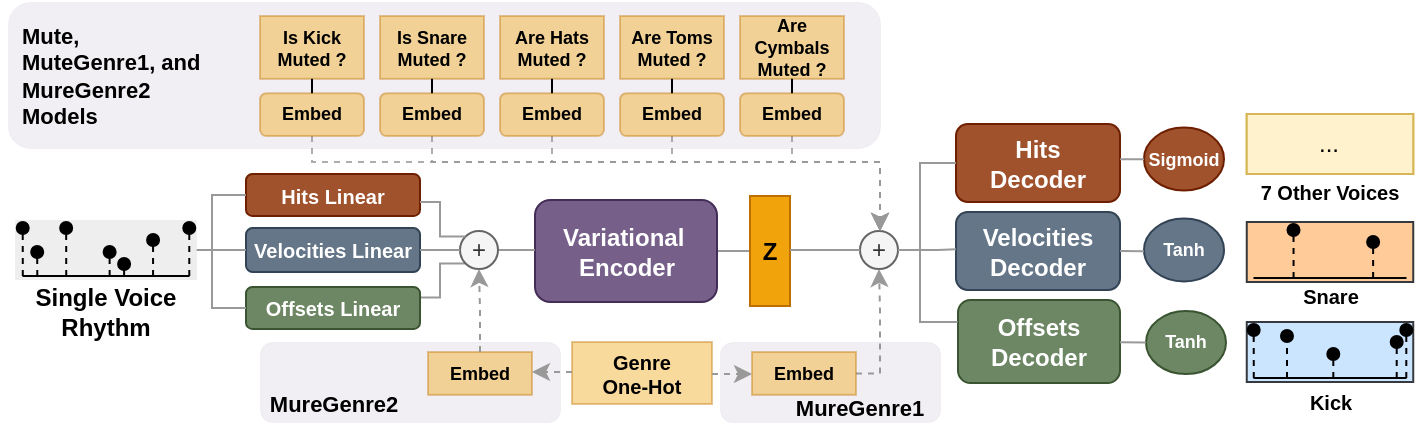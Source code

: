 <mxfile version="21.6.1" type="device">
  <diagram name="Page-1" id="zB9UREpVWNrtzUzA8oSV">
    <mxGraphModel dx="1669" dy="475" grid="1" gridSize="10" guides="1" tooltips="1" connect="1" arrows="1" fold="1" page="1" pageScale="1" pageWidth="850" pageHeight="1100" math="0" shadow="0">
      <root>
        <mxCell id="0" />
        <mxCell id="1" parent="0" />
        <mxCell id="1mAbDg6GUyUuiM4qipqp-305" value="" style="rounded=1;whiteSpace=wrap;html=1;fillColor=#76608a;strokeWidth=0.2;strokeColor=#432D57;fontColor=#ffffff;opacity=10;" parent="1" vertex="1">
          <mxGeometry x="340" y="450" width="110" height="40" as="geometry" />
        </mxCell>
        <mxCell id="-NK8212SFT77abo9Widv-19" value="" style="rounded=1;whiteSpace=wrap;html=1;fillColor=#76608a;strokeWidth=0.2;strokeColor=#432D57;fontColor=#ffffff;opacity=10;" parent="1" vertex="1">
          <mxGeometry x="110" y="450" width="150" height="40" as="geometry" />
        </mxCell>
        <mxCell id="1mAbDg6GUyUuiM4qipqp-304" value="" style="rounded=1;whiteSpace=wrap;html=1;fillColor=#76608a;strokeWidth=0.2;strokeColor=#432D57;fontColor=#ffffff;opacity=10;" parent="1" vertex="1">
          <mxGeometry x="-16" y="280" width="436" height="73" as="geometry" />
        </mxCell>
        <mxCell id="1mAbDg6GUyUuiM4qipqp-316" value="&lt;b style=&quot;border-color: var(--border-color); font-size: 12px;&quot;&gt;&lt;b style=&quot;border-color: var(--border-color); font-size: 12px;&quot;&gt;Hits&lt;br style=&quot;border-color: var(--border-color); font-size: 12px;&quot;&gt;&lt;/b&gt;Decoder&lt;br style=&quot;font-size: 12px;&quot;&gt;&lt;/b&gt;" style="rounded=1;whiteSpace=wrap;html=1;fillColor=#a0522d;strokeColor=#6D1F00;fontColor=#ffffff;fontSize=12;" parent="1" vertex="1">
          <mxGeometry x="458" y="341" width="82" height="39" as="geometry" />
        </mxCell>
        <mxCell id="-NK8212SFT77abo9Widv-47" style="edgeStyle=orthogonalEdgeStyle;rounded=0;orthogonalLoop=1;jettySize=auto;html=1;exitX=1;exitY=0.5;exitDx=0;exitDy=0;entryX=0;entryY=0.5;entryDx=0;entryDy=0;endArrow=none;strokeColor=#999999;endFill=0;" parent="1" source="1mAbDg6GUyUuiM4qipqp-179" target="1mAbDg6GUyUuiM4qipqp-196" edge="1">
          <mxGeometry relative="1" as="geometry" />
        </mxCell>
        <mxCell id="1mAbDg6GUyUuiM4qipqp-179" value="&lt;b style=&quot;font-size: 12px;&quot;&gt;Variational&amp;nbsp;&lt;br style=&quot;font-size: 12px;&quot;&gt;Encoder&lt;/b&gt;" style="rounded=1;whiteSpace=wrap;html=1;fillColor=#76608a;fontColor=#ffffff;strokeColor=#432D57;fontSize=12;" parent="1" vertex="1">
          <mxGeometry x="247.5" y="379" width="91" height="51" as="geometry" />
        </mxCell>
        <mxCell id="1mAbDg6GUyUuiM4qipqp-180" value="" style="group" parent="1" vertex="1" connectable="0">
          <mxGeometry x="-20" y="389" width="106" height="53" as="geometry" />
        </mxCell>
        <mxCell id="1mAbDg6GUyUuiM4qipqp-181" value="" style="group" parent="1mAbDg6GUyUuiM4qipqp-180" vertex="1" connectable="0">
          <mxGeometry x="7.571" width="90.857" height="30" as="geometry" />
        </mxCell>
        <mxCell id="1mAbDg6GUyUuiM4qipqp-182" value="" style="rounded=0;whiteSpace=wrap;html=1;fillColor=#eeeeee;strokeColor=none;" parent="1mAbDg6GUyUuiM4qipqp-181" vertex="1">
          <mxGeometry width="90.857" height="30" as="geometry" />
        </mxCell>
        <mxCell id="1mAbDg6GUyUuiM4qipqp-183" value="" style="group" parent="1mAbDg6GUyUuiM4qipqp-181" vertex="1" connectable="0">
          <mxGeometry x="3.786" y="4" width="83.286" height="24" as="geometry" />
        </mxCell>
        <mxCell id="1mAbDg6GUyUuiM4qipqp-184" value="" style="endArrow=oval;html=1;rounded=0;endFill=1;strokeWidth=1;dashed=1;" parent="1mAbDg6GUyUuiM4qipqp-183" edge="1">
          <mxGeometry width="50" height="50" relative="1" as="geometry">
            <mxPoint x="0.043" y="24" as="sourcePoint" />
            <mxPoint as="targetPoint" />
          </mxGeometry>
        </mxCell>
        <mxCell id="1mAbDg6GUyUuiM4qipqp-185" value="" style="endArrow=oval;html=1;rounded=0;endFill=1;strokeWidth=1;dashed=1;" parent="1mAbDg6GUyUuiM4qipqp-183" edge="1">
          <mxGeometry width="50" height="50" relative="1" as="geometry">
            <mxPoint x="7.286" y="24" as="sourcePoint" />
            <mxPoint x="7.242" y="12" as="targetPoint" />
          </mxGeometry>
        </mxCell>
        <mxCell id="1mAbDg6GUyUuiM4qipqp-186" value="" style="endArrow=oval;html=1;rounded=0;endFill=1;startSize=1;strokeWidth=1;dashed=1;" parent="1mAbDg6GUyUuiM4qipqp-183" edge="1">
          <mxGeometry width="50" height="50" relative="1" as="geometry">
            <mxPoint x="21.77" y="24" as="sourcePoint" />
            <mxPoint x="21.727" as="targetPoint" />
          </mxGeometry>
        </mxCell>
        <mxCell id="1mAbDg6GUyUuiM4qipqp-187" value="" style="endArrow=oval;html=1;rounded=0;endFill=1;" parent="1mAbDg6GUyUuiM4qipqp-183" edge="1">
          <mxGeometry width="50" height="50" relative="1" as="geometry">
            <mxPoint x="21.77" y="24" as="sourcePoint" />
            <mxPoint x="21.77" y="24" as="targetPoint" />
          </mxGeometry>
        </mxCell>
        <mxCell id="1mAbDg6GUyUuiM4qipqp-188" value="" style="endArrow=oval;html=1;rounded=0;endFill=1;startSize=1;strokeWidth=1;dashed=1;" parent="1mAbDg6GUyUuiM4qipqp-183" edge="1">
          <mxGeometry width="50" height="50" relative="1" as="geometry">
            <mxPoint x="21.77" y="24" as="sourcePoint" />
            <mxPoint x="21.727" y="24" as="targetPoint" />
          </mxGeometry>
        </mxCell>
        <mxCell id="1mAbDg6GUyUuiM4qipqp-189" value="" style="endArrow=oval;html=1;rounded=0;endFill=1;startSize=1;strokeWidth=1;dashed=1;" parent="1mAbDg6GUyUuiM4qipqp-183" edge="1">
          <mxGeometry width="50" height="50" relative="1" as="geometry">
            <mxPoint x="43.461" y="24" as="sourcePoint" />
            <mxPoint x="43.453" y="12" as="targetPoint" />
          </mxGeometry>
        </mxCell>
        <mxCell id="1mAbDg6GUyUuiM4qipqp-190" value="" style="endArrow=oval;html=1;rounded=0;endFill=1;startSize=1;strokeWidth=1;dashed=1;" parent="1mAbDg6GUyUuiM4qipqp-183" edge="1">
          <mxGeometry width="50" height="50" relative="1" as="geometry">
            <mxPoint x="50.696" y="24" as="sourcePoint" />
            <mxPoint x="50.696" y="18" as="targetPoint" />
            <Array as="points">
              <mxPoint x="50.696" y="18" />
            </Array>
          </mxGeometry>
        </mxCell>
        <mxCell id="1mAbDg6GUyUuiM4qipqp-191" value="" style="endArrow=oval;html=1;rounded=0;dashed=1;endFill=1;" parent="1mAbDg6GUyUuiM4qipqp-183" edge="1">
          <mxGeometry width="50" height="50" relative="1" as="geometry">
            <mxPoint x="65.18" y="24" as="sourcePoint" />
            <mxPoint x="65.18" y="6" as="targetPoint" />
          </mxGeometry>
        </mxCell>
        <mxCell id="1mAbDg6GUyUuiM4qipqp-192" value="" style="endArrow=oval;html=1;rounded=0;dashed=1;endFill=1;" parent="1mAbDg6GUyUuiM4qipqp-183" edge="1">
          <mxGeometry width="50" height="50" relative="1" as="geometry">
            <mxPoint x="83.284" y="24" as="sourcePoint" />
            <mxPoint x="83.284" as="targetPoint" />
          </mxGeometry>
        </mxCell>
        <mxCell id="1mAbDg6GUyUuiM4qipqp-193" value="" style="endArrow=none;html=1;rounded=0;" parent="1mAbDg6GUyUuiM4qipqp-183" edge="1">
          <mxGeometry width="50" height="50" relative="1" as="geometry">
            <mxPoint y="24" as="sourcePoint" />
            <mxPoint x="83.286" y="24" as="targetPoint" />
          </mxGeometry>
        </mxCell>
        <mxCell id="1mAbDg6GUyUuiM4qipqp-194" value="" style="endArrow=none;html=1;rounded=0;" parent="1mAbDg6GUyUuiM4qipqp-183" edge="1">
          <mxGeometry width="50" height="50" relative="1" as="geometry">
            <mxPoint y="24" as="sourcePoint" />
            <mxPoint x="83.286" y="24" as="targetPoint" />
          </mxGeometry>
        </mxCell>
        <mxCell id="1mAbDg6GUyUuiM4qipqp-195" value="Single Voice Rhythm" style="text;html=1;strokeColor=none;fillColor=none;align=center;verticalAlign=middle;whiteSpace=wrap;rounded=0;fontStyle=1" parent="1mAbDg6GUyUuiM4qipqp-180" vertex="1">
          <mxGeometry y="31" width="106" height="30" as="geometry" />
        </mxCell>
        <mxCell id="1mAbDg6GUyUuiM4qipqp-196" value="&lt;b&gt;Z&lt;/b&gt;" style="rounded=0;whiteSpace=wrap;html=1;fillColor=#f0a30a;fontColor=#000000;strokeColor=#BD7000;" parent="1" vertex="1">
          <mxGeometry x="355" y="377" width="20" height="55" as="geometry" />
        </mxCell>
        <mxCell id="1mAbDg6GUyUuiM4qipqp-202" style="edgeStyle=orthogonalEdgeStyle;rounded=0;orthogonalLoop=1;jettySize=auto;html=1;entryX=0;entryY=0.5;entryDx=0;entryDy=0;strokeColor=#999999;exitX=1;exitY=0.5;exitDx=0;exitDy=0;endArrow=none;endFill=0;" parent="1" source="-NK8212SFT77abo9Widv-12" target="1mAbDg6GUyUuiM4qipqp-179" edge="1">
          <mxGeometry relative="1" as="geometry">
            <mxPoint x="220" y="404" as="sourcePoint" />
          </mxGeometry>
        </mxCell>
        <mxCell id="1mAbDg6GUyUuiM4qipqp-318" style="edgeStyle=orthogonalEdgeStyle;shape=connector;rounded=0;orthogonalLoop=1;jettySize=auto;html=1;entryX=0;entryY=0.5;entryDx=0;entryDy=0;labelBackgroundColor=default;strokeColor=#999999;fontFamily=Helvetica;fontSize=11;fontColor=default;endArrow=none;endFill=0;" parent="1" source="1mAbDg6GUyUuiM4qipqp-281" target="1mAbDg6GUyUuiM4qipqp-316" edge="1">
          <mxGeometry relative="1" as="geometry">
            <Array as="points">
              <mxPoint x="440" y="404" />
              <mxPoint x="440" y="360" />
            </Array>
          </mxGeometry>
        </mxCell>
        <mxCell id="1mAbDg6GUyUuiM4qipqp-281" value="+" style="ellipse;whiteSpace=wrap;html=1;aspect=fixed;fillColor=#f5f5f5;fontColor=#333333;strokeColor=#666666;" parent="1" vertex="1">
          <mxGeometry x="410" y="394.5" width="19" height="19" as="geometry" />
        </mxCell>
        <mxCell id="1mAbDg6GUyUuiM4qipqp-283" style="edgeStyle=orthogonalEdgeStyle;rounded=0;orthogonalLoop=1;jettySize=auto;html=1;entryX=0.5;entryY=0;entryDx=0;entryDy=0;opacity=80;strokeColor=#999999;dashed=1;" parent="1" source="1mAbDg6GUyUuiM4qipqp-238" target="1mAbDg6GUyUuiM4qipqp-281" edge="1">
          <mxGeometry relative="1" as="geometry">
            <Array as="points">
              <mxPoint x="136" y="360" />
              <mxPoint x="420" y="360" />
              <mxPoint x="420" y="395" />
            </Array>
          </mxGeometry>
        </mxCell>
        <mxCell id="1mAbDg6GUyUuiM4qipqp-284" style="edgeStyle=orthogonalEdgeStyle;rounded=0;orthogonalLoop=1;jettySize=auto;html=1;entryX=0.5;entryY=0;entryDx=0;entryDy=0;opacity=80;strokeColor=#999999;dashed=1;" parent="1" source="1mAbDg6GUyUuiM4qipqp-266" target="1mAbDg6GUyUuiM4qipqp-281" edge="1">
          <mxGeometry relative="1" as="geometry">
            <Array as="points">
              <mxPoint x="196" y="360" />
              <mxPoint x="420" y="360" />
              <mxPoint x="420" y="395" />
            </Array>
          </mxGeometry>
        </mxCell>
        <mxCell id="1mAbDg6GUyUuiM4qipqp-285" style="edgeStyle=orthogonalEdgeStyle;rounded=0;orthogonalLoop=1;jettySize=auto;html=1;entryX=0.5;entryY=0;entryDx=0;entryDy=0;opacity=80;strokeColor=#999999;dashed=1;" parent="1" source="1mAbDg6GUyUuiM4qipqp-270" target="1mAbDg6GUyUuiM4qipqp-281" edge="1">
          <mxGeometry relative="1" as="geometry">
            <Array as="points">
              <mxPoint x="256" y="360" />
              <mxPoint x="420" y="360" />
              <mxPoint x="420" y="395" />
            </Array>
          </mxGeometry>
        </mxCell>
        <mxCell id="1mAbDg6GUyUuiM4qipqp-286" style="edgeStyle=orthogonalEdgeStyle;rounded=0;orthogonalLoop=1;jettySize=auto;html=1;entryX=0.5;entryY=0;entryDx=0;entryDy=0;opacity=80;strokeColor=#999999;dashed=1;" parent="1" source="1mAbDg6GUyUuiM4qipqp-275" target="1mAbDg6GUyUuiM4qipqp-281" edge="1">
          <mxGeometry relative="1" as="geometry">
            <Array as="points">
              <mxPoint x="316" y="360" />
              <mxPoint x="420" y="360" />
              <mxPoint x="420" y="395" />
            </Array>
          </mxGeometry>
        </mxCell>
        <mxCell id="1mAbDg6GUyUuiM4qipqp-288" style="edgeStyle=orthogonalEdgeStyle;rounded=0;orthogonalLoop=1;jettySize=auto;html=1;entryX=0.5;entryY=0;entryDx=0;entryDy=0;opacity=80;strokeColor=#999999;dashed=1;" parent="1" source="1mAbDg6GUyUuiM4qipqp-279" target="1mAbDg6GUyUuiM4qipqp-281" edge="1">
          <mxGeometry relative="1" as="geometry">
            <Array as="points">
              <mxPoint x="376" y="360" />
              <mxPoint x="420" y="360" />
              <mxPoint x="420" y="395" />
            </Array>
          </mxGeometry>
        </mxCell>
        <mxCell id="1mAbDg6GUyUuiM4qipqp-292" value="&lt;b style=&quot;font-size: 10px;&quot;&gt;Genre &lt;br&gt;One-Hot&lt;br style=&quot;font-size: 10px;&quot;&gt;&lt;/b&gt;" style="rounded=0;whiteSpace=wrap;html=1;fillColor=#f0a30a;strokeColor=#BD7000;fontSize=9;fontColor=#000000;opacity=40;" parent="1" vertex="1">
          <mxGeometry x="266" y="450" width="70" height="31" as="geometry" />
        </mxCell>
        <mxCell id="1mAbDg6GUyUuiM4qipqp-298" style="edgeStyle=orthogonalEdgeStyle;rounded=0;orthogonalLoop=1;jettySize=auto;html=1;entryX=0.5;entryY=1;entryDx=0;entryDy=0;strokeColor=#999999;dashed=1;" parent="1" source="1mAbDg6GUyUuiM4qipqp-293" target="1mAbDg6GUyUuiM4qipqp-281" edge="1">
          <mxGeometry relative="1" as="geometry">
            <Array as="points">
              <mxPoint x="420" y="466" />
              <mxPoint x="420" y="434" />
            </Array>
          </mxGeometry>
        </mxCell>
        <mxCell id="1mAbDg6GUyUuiM4qipqp-293" value="&lt;b style=&quot;font-size: 9px;&quot;&gt;Embed&lt;br style=&quot;font-size: 9px;&quot;&gt;&lt;/b&gt;" style="rounded=0;whiteSpace=wrap;html=1;fillColor=#f0a30a;strokeColor=#BD7000;fontSize=9;fontColor=#000000;opacity=40;" parent="1" vertex="1">
          <mxGeometry x="356" y="455.001" width="52" height="21.429" as="geometry" />
        </mxCell>
        <mxCell id="1mAbDg6GUyUuiM4qipqp-237" value="&lt;b style=&quot;font-size: 9px;&quot;&gt;Is Kick&lt;br style=&quot;font-size: 9px;&quot;&gt;Muted ?&lt;br style=&quot;font-size: 9px;&quot;&gt;&lt;/b&gt;" style="rounded=0;whiteSpace=wrap;html=1;fillColor=#f0a30a;strokeColor=#BD7000;fontSize=9;fontColor=#000000;opacity=40;" parent="1" vertex="1">
          <mxGeometry x="110" y="287" width="52" height="31.43" as="geometry" />
        </mxCell>
        <mxCell id="1mAbDg6GUyUuiM4qipqp-238" value="&lt;b style=&quot;font-size: 9px;&quot;&gt;Embed&lt;br style=&quot;font-size: 9px;&quot;&gt;&lt;/b&gt;" style="rounded=1;whiteSpace=wrap;html=1;fillColor=#f0a30a;strokeColor=#BD7000;fontSize=9;fontColor=#000000;opacity=40;" parent="1" vertex="1">
          <mxGeometry x="110" y="325.571" width="52" height="21.429" as="geometry" />
        </mxCell>
        <mxCell id="1mAbDg6GUyUuiM4qipqp-239" value="" style="endArrow=none;html=1;rounded=0;exitX=0.5;exitY=0;exitDx=0;exitDy=0;entryX=0.5;entryY=1;entryDx=0;entryDy=0;" parent="1" source="1mAbDg6GUyUuiM4qipqp-238" target="1mAbDg6GUyUuiM4qipqp-237" edge="1">
          <mxGeometry width="50" height="50" relative="1" as="geometry">
            <mxPoint x="90" y="354.143" as="sourcePoint" />
            <mxPoint x="140" y="318.429" as="targetPoint" />
          </mxGeometry>
        </mxCell>
        <mxCell id="1mAbDg6GUyUuiM4qipqp-265" value="&lt;b style=&quot;font-size: 9px;&quot;&gt;Is Snare&lt;br style=&quot;font-size: 9px;&quot;&gt;Muted ?&lt;br style=&quot;font-size: 9px;&quot;&gt;&lt;/b&gt;" style="rounded=0;whiteSpace=wrap;html=1;fillColor=#f0a30a;strokeColor=#BD7000;fontSize=9;fontColor=#000000;opacity=40;" parent="1" vertex="1">
          <mxGeometry x="170" y="287" width="52" height="31.43" as="geometry" />
        </mxCell>
        <mxCell id="1mAbDg6GUyUuiM4qipqp-266" value="&lt;b style=&quot;font-size: 9px;&quot;&gt;Embed&lt;br style=&quot;font-size: 9px;&quot;&gt;&lt;/b&gt;" style="rounded=1;whiteSpace=wrap;html=1;fillColor=#f0a30a;strokeColor=#BD7000;fontSize=9;fontColor=#000000;opacity=40;" parent="1" vertex="1">
          <mxGeometry x="170" y="325.571" width="52" height="21.429" as="geometry" />
        </mxCell>
        <mxCell id="1mAbDg6GUyUuiM4qipqp-267" value="" style="endArrow=none;html=1;rounded=0;exitX=0.5;exitY=0;exitDx=0;exitDy=0;entryX=0.5;entryY=1;entryDx=0;entryDy=0;" parent="1" source="1mAbDg6GUyUuiM4qipqp-266" target="1mAbDg6GUyUuiM4qipqp-265" edge="1">
          <mxGeometry width="50" height="50" relative="1" as="geometry">
            <mxPoint x="150" y="354.143" as="sourcePoint" />
            <mxPoint x="200" y="318.429" as="targetPoint" />
          </mxGeometry>
        </mxCell>
        <mxCell id="1mAbDg6GUyUuiM4qipqp-269" value="&lt;b style=&quot;font-size: 9px;&quot;&gt;Are Hats&lt;br style=&quot;font-size: 9px;&quot;&gt;Muted ?&lt;br style=&quot;font-size: 9px;&quot;&gt;&lt;/b&gt;" style="rounded=0;whiteSpace=wrap;html=1;fillColor=#f0a30a;strokeColor=#BD7000;fontSize=9;fontColor=#000000;opacity=40;" parent="1" vertex="1">
          <mxGeometry x="230" y="287" width="52" height="31.43" as="geometry" />
        </mxCell>
        <mxCell id="1mAbDg6GUyUuiM4qipqp-270" value="&lt;b style=&quot;font-size: 9px;&quot;&gt;Embed&lt;br style=&quot;font-size: 9px;&quot;&gt;&lt;/b&gt;" style="rounded=1;whiteSpace=wrap;html=1;fillColor=#f0a30a;strokeColor=#BD7000;fontSize=9;fontColor=#000000;opacity=40;" parent="1" vertex="1">
          <mxGeometry x="230" y="325.571" width="52" height="21.429" as="geometry" />
        </mxCell>
        <mxCell id="1mAbDg6GUyUuiM4qipqp-271" value="" style="endArrow=none;html=1;rounded=0;exitX=0.5;exitY=0;exitDx=0;exitDy=0;entryX=0.5;entryY=1;entryDx=0;entryDy=0;" parent="1" source="1mAbDg6GUyUuiM4qipqp-270" target="1mAbDg6GUyUuiM4qipqp-269" edge="1">
          <mxGeometry width="50" height="50" relative="1" as="geometry">
            <mxPoint x="210" y="354.143" as="sourcePoint" />
            <mxPoint x="260" y="318.429" as="targetPoint" />
          </mxGeometry>
        </mxCell>
        <mxCell id="1mAbDg6GUyUuiM4qipqp-274" value="&lt;b style=&quot;font-size: 9px;&quot;&gt;Are Toms&lt;br style=&quot;font-size: 9px;&quot;&gt;Muted ?&lt;br style=&quot;font-size: 9px;&quot;&gt;&lt;/b&gt;" style="rounded=0;whiteSpace=wrap;html=1;fillColor=#f0a30a;strokeColor=#BD7000;fontSize=9;fontColor=#000000;opacity=40;" parent="1" vertex="1">
          <mxGeometry x="290" y="287" width="52" height="31.43" as="geometry" />
        </mxCell>
        <mxCell id="1mAbDg6GUyUuiM4qipqp-275" value="&lt;b style=&quot;font-size: 9px;&quot;&gt;Embed&lt;br style=&quot;font-size: 9px;&quot;&gt;&lt;/b&gt;" style="rounded=1;whiteSpace=wrap;html=1;fillColor=#f0a30a;strokeColor=#BD7000;fontSize=9;fontColor=#000000;opacity=40;" parent="1" vertex="1">
          <mxGeometry x="290" y="325.571" width="52" height="21.429" as="geometry" />
        </mxCell>
        <mxCell id="1mAbDg6GUyUuiM4qipqp-276" value="" style="endArrow=none;html=1;rounded=0;exitX=0.5;exitY=0;exitDx=0;exitDy=0;entryX=0.5;entryY=1;entryDx=0;entryDy=0;" parent="1" source="1mAbDg6GUyUuiM4qipqp-275" target="1mAbDg6GUyUuiM4qipqp-274" edge="1">
          <mxGeometry width="50" height="50" relative="1" as="geometry">
            <mxPoint x="270" y="354.143" as="sourcePoint" />
            <mxPoint x="320" y="318.429" as="targetPoint" />
          </mxGeometry>
        </mxCell>
        <mxCell id="1mAbDg6GUyUuiM4qipqp-278" value="&lt;b style=&quot;font-size: 9px;&quot;&gt;Are Cymbals&lt;br style=&quot;font-size: 9px;&quot;&gt;Muted ?&lt;br style=&quot;font-size: 9px;&quot;&gt;&lt;/b&gt;" style="rounded=0;whiteSpace=wrap;html=1;fillColor=#f0a30a;strokeColor=#BD7000;fontSize=9;fontColor=#000000;opacity=40;" parent="1" vertex="1">
          <mxGeometry x="350" y="287" width="52" height="31.43" as="geometry" />
        </mxCell>
        <mxCell id="1mAbDg6GUyUuiM4qipqp-279" value="&lt;b style=&quot;font-size: 9px;&quot;&gt;Embed&lt;br style=&quot;font-size: 9px;&quot;&gt;&lt;/b&gt;" style="rounded=1;whiteSpace=wrap;html=1;fillColor=#f0a30a;strokeColor=#BD7000;fontSize=9;fontColor=#000000;opacity=40;" parent="1" vertex="1">
          <mxGeometry x="350" y="325.571" width="52" height="21.429" as="geometry" />
        </mxCell>
        <mxCell id="1mAbDg6GUyUuiM4qipqp-280" value="" style="endArrow=none;html=1;rounded=0;exitX=0.5;exitY=0;exitDx=0;exitDy=0;entryX=0.5;entryY=1;entryDx=0;entryDy=0;" parent="1" source="1mAbDg6GUyUuiM4qipqp-279" target="1mAbDg6GUyUuiM4qipqp-278" edge="1">
          <mxGeometry width="50" height="50" relative="1" as="geometry">
            <mxPoint x="330" y="354.143" as="sourcePoint" />
            <mxPoint x="380" y="318.429" as="targetPoint" />
          </mxGeometry>
        </mxCell>
        <mxCell id="1mAbDg6GUyUuiM4qipqp-306" value="Mute,&amp;nbsp;&lt;br style=&quot;font-size: 11px;&quot;&gt;MuteGenre1, and&lt;br style=&quot;font-size: 11px;&quot;&gt;MureGenre2 Models&lt;br style=&quot;font-size: 11px;&quot;&gt;" style="text;html=1;strokeColor=none;fillColor=none;align=left;verticalAlign=middle;whiteSpace=wrap;rounded=0;fontSize=11;fontStyle=1" parent="1" vertex="1">
          <mxGeometry x="-11" y="301.5" width="97" height="30" as="geometry" />
        </mxCell>
        <mxCell id="1mAbDg6GUyUuiM4qipqp-307" value="MureGenre1" style="text;html=1;strokeColor=none;fillColor=none;align=center;verticalAlign=middle;whiteSpace=wrap;rounded=0;fontSize=11;fontStyle=1" parent="1" vertex="1">
          <mxGeometry x="380" y="468.06" width="60" height="30" as="geometry" />
        </mxCell>
        <mxCell id="1mAbDg6GUyUuiM4qipqp-314" value="&lt;b style=&quot;border-color: var(--border-color); font-size: 12px;&quot;&gt;Velocities&lt;br style=&quot;font-size: 12px;&quot;&gt;Decoder&lt;br style=&quot;font-size: 12px;&quot;&gt;&lt;/b&gt;" style="rounded=1;whiteSpace=wrap;html=1;fillColor=#647687;strokeColor=#314354;fontColor=#ffffff;fontSize=12;" parent="1" vertex="1">
          <mxGeometry x="458" y="385" width="82" height="39" as="geometry" />
        </mxCell>
        <mxCell id="-NK8212SFT77abo9Widv-28" style="edgeStyle=orthogonalEdgeStyle;rounded=0;orthogonalLoop=1;jettySize=auto;html=1;entryX=0;entryY=0.477;entryDx=0;entryDy=0;entryPerimeter=0;strokeColor=#999999;endArrow=none;endFill=0;" parent="1" source="1mAbDg6GUyUuiM4qipqp-281" target="1mAbDg6GUyUuiM4qipqp-314" edge="1">
          <mxGeometry relative="1" as="geometry" />
        </mxCell>
        <mxCell id="1mAbDg6GUyUuiM4qipqp-315" value="&lt;b style=&quot;font-size: 12px;&quot;&gt;Offsets&lt;br style=&quot;font-size: 12px;&quot;&gt;Decoder&lt;br style=&quot;font-size: 12px;&quot;&gt;&lt;/b&gt;" style="rounded=1;whiteSpace=wrap;html=1;fillColor=#6d8764;strokeColor=#3A5431;fontColor=#ffffff;fontSize=12;" parent="1" vertex="1">
          <mxGeometry x="459" y="429" width="81" height="41.5" as="geometry" />
        </mxCell>
        <mxCell id="-NK8212SFT77abo9Widv-1" value="&lt;b style=&quot;font-size: 9px;&quot;&gt;Embed&lt;br style=&quot;font-size: 9px;&quot;&gt;&lt;/b&gt;" style="rounded=0;whiteSpace=wrap;html=1;fillColor=#f0a30a;strokeColor=#BD7000;fontSize=9;fontColor=#000000;opacity=40;" parent="1" vertex="1">
          <mxGeometry x="194" y="455.001" width="52" height="21.429" as="geometry" />
        </mxCell>
        <mxCell id="1mAbDg6GUyUuiM4qipqp-317" style="edgeStyle=orthogonalEdgeStyle;shape=connector;rounded=0;orthogonalLoop=1;jettySize=auto;html=1;entryX=-0.002;entryY=0.269;entryDx=0;entryDy=0;labelBackgroundColor=default;strokeColor=#999999;fontFamily=Helvetica;fontSize=11;fontColor=default;endArrow=none;entryPerimeter=0;endFill=0;" parent="1" source="1mAbDg6GUyUuiM4qipqp-281" target="1mAbDg6GUyUuiM4qipqp-315" edge="1">
          <mxGeometry relative="1" as="geometry">
            <Array as="points">
              <mxPoint x="440" y="404" />
              <mxPoint x="440" y="440" />
              <mxPoint x="458" y="440" />
            </Array>
          </mxGeometry>
        </mxCell>
        <mxCell id="-NK8212SFT77abo9Widv-2" style="edgeStyle=orthogonalEdgeStyle;rounded=0;orthogonalLoop=1;jettySize=auto;html=1;entryX=0;entryY=0.5;entryDx=0;entryDy=0;strokeColor=#999999;dashed=1;" parent="1" edge="1">
          <mxGeometry relative="1" as="geometry">
            <mxPoint x="266" y="465" as="sourcePoint" />
            <mxPoint x="246" y="465" as="targetPoint" />
          </mxGeometry>
        </mxCell>
        <mxCell id="-NK8212SFT77abo9Widv-4" value="&lt;b style=&quot;&quot;&gt;&lt;font style=&quot;font-size: 10px;&quot;&gt;Hits Linear&lt;/font&gt;&lt;/b&gt;" style="rounded=1;whiteSpace=wrap;html=1;fillColor=#a0522d;fontColor=#ffffff;strokeColor=#6D1F00;fontSize=12;" parent="1" vertex="1">
          <mxGeometry x="103" y="366" width="87" height="21" as="geometry" />
        </mxCell>
        <mxCell id="-NK8212SFT77abo9Widv-5" value="&lt;b style=&quot;&quot;&gt;&lt;font style=&quot;font-size: 10px;&quot;&gt;Velocities Linear&lt;/font&gt;&lt;/b&gt;" style="rounded=1;whiteSpace=wrap;html=1;fillColor=#647687;fontColor=#ffffff;strokeColor=#314354;fontSize=12;" parent="1" vertex="1">
          <mxGeometry x="103" y="393" width="87" height="22" as="geometry" />
        </mxCell>
        <mxCell id="-NK8212SFT77abo9Widv-44" style="edgeStyle=orthogonalEdgeStyle;rounded=0;orthogonalLoop=1;jettySize=auto;html=1;exitX=1;exitY=0.25;exitDx=0;exitDy=0;entryX=0;entryY=1;entryDx=0;entryDy=0;endArrow=none;strokeColor=#999999;endFill=0;" parent="1" source="-NK8212SFT77abo9Widv-6" target="-NK8212SFT77abo9Widv-12" edge="1">
          <mxGeometry relative="1" as="geometry">
            <Array as="points">
              <mxPoint x="200" y="428" />
              <mxPoint x="200" y="411" />
            </Array>
          </mxGeometry>
        </mxCell>
        <mxCell id="-NK8212SFT77abo9Widv-6" value="&lt;b style=&quot;&quot;&gt;&lt;font style=&quot;font-size: 10px;&quot;&gt;Offsets Linear&lt;/font&gt;&lt;/b&gt;" style="rounded=1;whiteSpace=wrap;html=1;fillColor=#6d8764;fontColor=#ffffff;strokeColor=#3A5431;fontSize=12;" parent="1" vertex="1">
          <mxGeometry x="103" y="422.5" width="87" height="21" as="geometry" />
        </mxCell>
        <mxCell id="-NK8212SFT77abo9Widv-9" style="edgeStyle=orthogonalEdgeStyle;rounded=0;orthogonalLoop=1;jettySize=auto;html=1;entryX=0;entryY=0.5;entryDx=0;entryDy=0;exitX=1;exitY=0.5;exitDx=0;exitDy=0;strokeColor=#999999;endArrow=none;endFill=0;" parent="1" source="1mAbDg6GUyUuiM4qipqp-182" target="-NK8212SFT77abo9Widv-4" edge="1">
          <mxGeometry relative="1" as="geometry">
            <Array as="points">
              <mxPoint x="86" y="404" />
              <mxPoint x="86" y="376" />
            </Array>
          </mxGeometry>
        </mxCell>
        <mxCell id="-NK8212SFT77abo9Widv-10" style="edgeStyle=orthogonalEdgeStyle;rounded=0;orthogonalLoop=1;jettySize=auto;html=1;entryX=0;entryY=0.5;entryDx=0;entryDy=0;strokeColor=#999999;endArrow=none;endFill=0;" parent="1" source="1mAbDg6GUyUuiM4qipqp-182" target="-NK8212SFT77abo9Widv-5" edge="1">
          <mxGeometry relative="1" as="geometry" />
        </mxCell>
        <mxCell id="-NK8212SFT77abo9Widv-11" style="edgeStyle=orthogonalEdgeStyle;rounded=0;orthogonalLoop=1;jettySize=auto;html=1;entryX=0;entryY=0.5;entryDx=0;entryDy=0;strokeColor=#999999;endArrow=none;endFill=0;" parent="1" source="1mAbDg6GUyUuiM4qipqp-182" target="-NK8212SFT77abo9Widv-6" edge="1">
          <mxGeometry relative="1" as="geometry">
            <mxPoint x="96" y="436" as="targetPoint" />
            <Array as="points">
              <mxPoint x="86" y="404" />
              <mxPoint x="86" y="433" />
            </Array>
          </mxGeometry>
        </mxCell>
        <mxCell id="-NK8212SFT77abo9Widv-12" value="+" style="ellipse;whiteSpace=wrap;html=1;aspect=fixed;fillColor=#f5f5f5;fontColor=#333333;strokeColor=#666666;" parent="1" vertex="1">
          <mxGeometry x="210" y="394.5" width="19" height="19" as="geometry" />
        </mxCell>
        <mxCell id="-NK8212SFT77abo9Widv-23" style="edgeStyle=orthogonalEdgeStyle;rounded=0;orthogonalLoop=1;jettySize=auto;html=1;entryX=0.5;entryY=1;entryDx=0;entryDy=0;strokeColor=#999999;dashed=1;" parent="1" source="-NK8212SFT77abo9Widv-1" target="-NK8212SFT77abo9Widv-12" edge="1">
          <mxGeometry relative="1" as="geometry" />
        </mxCell>
        <mxCell id="-NK8212SFT77abo9Widv-20" value="MureGenre2" style="text;html=1;strokeColor=none;fillColor=none;align=center;verticalAlign=middle;whiteSpace=wrap;rounded=0;fontSize=11;fontStyle=1" parent="1" vertex="1">
          <mxGeometry x="116.5" y="466.06" width="60" height="30" as="geometry" />
        </mxCell>
        <mxCell id="-NK8212SFT77abo9Widv-25" style="edgeStyle=orthogonalEdgeStyle;rounded=0;orthogonalLoop=1;jettySize=auto;html=1;entryX=0;entryY=0.5;entryDx=0;entryDy=0;strokeColor=#999999;dashed=1;" parent="1" edge="1">
          <mxGeometry relative="1" as="geometry">
            <mxPoint x="336" y="466" as="sourcePoint" />
            <mxPoint x="356" y="466" as="targetPoint" />
          </mxGeometry>
        </mxCell>
        <mxCell id="1mAbDg6GUyUuiM4qipqp-164" value="" style="group;fillColor=#ffe6cc;strokeColor=#d79b00;" parent="1" vertex="1" connectable="0">
          <mxGeometry x="603.38" y="336" width="83.24" height="30" as="geometry" />
        </mxCell>
        <mxCell id="1mAbDg6GUyUuiM4qipqp-165" value="..." style="rounded=0;whiteSpace=wrap;html=1;fillColor=#fff2cc;strokeColor=#d6b656;" parent="1mAbDg6GUyUuiM4qipqp-164" vertex="1">
          <mxGeometry width="83.24" height="30" as="geometry" />
        </mxCell>
        <mxCell id="-NK8212SFT77abo9Widv-22" value="7 Other Voices" style="text;html=1;strokeColor=none;fillColor=none;align=center;verticalAlign=middle;whiteSpace=wrap;rounded=0;fontStyle=1;fontSize=10;" parent="1" vertex="1">
          <mxGeometry x="600.002" y="365.21" width="90" height="19.79" as="geometry" />
        </mxCell>
        <mxCell id="-NK8212SFT77abo9Widv-21" value="Kick" style="text;html=1;strokeColor=none;fillColor=none;align=center;verticalAlign=middle;whiteSpace=wrap;rounded=0;fontStyle=1;fontSize=10;" parent="1" vertex="1">
          <mxGeometry x="627.66" y="470.504" width="34.682" height="19.787" as="geometry" />
        </mxCell>
        <mxCell id="-NK8212SFT77abo9Widv-29" value="Snare" style="text;html=1;strokeColor=none;fillColor=none;align=center;verticalAlign=middle;whiteSpace=wrap;rounded=0;fontStyle=1;fontSize=10;" parent="1" vertex="1">
          <mxGeometry x="627.66" y="416.706" width="34.682" height="19.787" as="geometry" />
        </mxCell>
        <mxCell id="-NK8212SFT77abo9Widv-33" value="Sigmoid" style="ellipse;whiteSpace=wrap;html=1;fontSize=9;fillColor=#a0522d;fontColor=#ffffff;strokeColor=#6D1F00;fontStyle=1" parent="1" vertex="1">
          <mxGeometry x="552" y="342.74" width="40" height="31.57" as="geometry" />
        </mxCell>
        <mxCell id="-NK8212SFT77abo9Widv-34" value="Tanh" style="ellipse;whiteSpace=wrap;html=1;fontSize=9;fillColor=#647687;fontColor=#ffffff;strokeColor=#314354;fontStyle=1" parent="1" vertex="1">
          <mxGeometry x="552" y="388.21" width="40" height="31.57" as="geometry" />
        </mxCell>
        <mxCell id="-NK8212SFT77abo9Widv-35" value="Tanh" style="ellipse;whiteSpace=wrap;html=1;fontSize=9;fillColor=#6d8764;fontColor=#ffffff;strokeColor=#3A5431;fontStyle=1" parent="1" vertex="1">
          <mxGeometry x="553" y="434.49" width="40" height="31.57" as="geometry" />
        </mxCell>
        <mxCell id="-NK8212SFT77abo9Widv-37" style="edgeStyle=orthogonalEdgeStyle;rounded=0;orthogonalLoop=1;jettySize=auto;html=1;entryX=0;entryY=0.5;entryDx=0;entryDy=0;strokeColor=#999999;endArrow=none;endFill=0;" parent="1" target="1mAbDg6GUyUuiM4qipqp-281" edge="1">
          <mxGeometry relative="1" as="geometry">
            <mxPoint x="375" y="404" as="sourcePoint" />
            <mxPoint x="391" y="404" as="targetPoint" />
          </mxGeometry>
        </mxCell>
        <mxCell id="-NK8212SFT77abo9Widv-38" style="edgeStyle=orthogonalEdgeStyle;rounded=0;orthogonalLoop=1;jettySize=auto;html=1;strokeColor=#999999;entryX=0;entryY=0.5;entryDx=0;entryDy=0;endArrow=none;endFill=0;" parent="1" target="-NK8212SFT77abo9Widv-35" edge="1">
          <mxGeometry relative="1" as="geometry">
            <mxPoint x="540" y="450.16" as="sourcePoint" />
            <mxPoint x="550" y="450" as="targetPoint" />
          </mxGeometry>
        </mxCell>
        <mxCell id="-NK8212SFT77abo9Widv-39" style="edgeStyle=orthogonalEdgeStyle;rounded=0;orthogonalLoop=1;jettySize=auto;html=1;strokeColor=#999999;entryX=0;entryY=0.5;entryDx=0;entryDy=0;endArrow=none;endFill=0;" parent="1" target="-NK8212SFT77abo9Widv-34" edge="1">
          <mxGeometry relative="1" as="geometry">
            <mxPoint x="540" y="404.56" as="sourcePoint" />
            <mxPoint x="550" y="404.4" as="targetPoint" />
          </mxGeometry>
        </mxCell>
        <mxCell id="-NK8212SFT77abo9Widv-40" style="edgeStyle=orthogonalEdgeStyle;rounded=0;orthogonalLoop=1;jettySize=auto;html=1;strokeColor=#999999;entryX=0;entryY=0.5;entryDx=0;entryDy=0;endArrow=none;endFill=0;" parent="1" target="-NK8212SFT77abo9Widv-33" edge="1">
          <mxGeometry relative="1" as="geometry">
            <mxPoint x="540" y="358.59" as="sourcePoint" />
            <mxPoint x="550" y="358.43" as="targetPoint" />
          </mxGeometry>
        </mxCell>
        <mxCell id="-NK8212SFT77abo9Widv-18" style="edgeStyle=orthogonalEdgeStyle;rounded=0;orthogonalLoop=1;jettySize=auto;html=1;entryX=0;entryY=0;entryDx=0;entryDy=0;strokeColor=#999999;endArrow=none;endFill=0;" parent="1" source="-NK8212SFT77abo9Widv-4" target="-NK8212SFT77abo9Widv-12" edge="1">
          <mxGeometry relative="1" as="geometry">
            <Array as="points">
              <mxPoint x="200" y="380" />
              <mxPoint x="200" y="397" />
            </Array>
          </mxGeometry>
        </mxCell>
        <mxCell id="-NK8212SFT77abo9Widv-13" style="edgeStyle=orthogonalEdgeStyle;rounded=0;orthogonalLoop=1;jettySize=auto;html=1;entryX=0;entryY=0.5;entryDx=0;entryDy=0;strokeColor=#999999;endArrow=none;endFill=0;" parent="1" source="-NK8212SFT77abo9Widv-5" target="-NK8212SFT77abo9Widv-12" edge="1">
          <mxGeometry relative="1" as="geometry" />
        </mxCell>
        <mxCell id="-NK8212SFT77abo9Widv-48" value="" style="group" parent="1" vertex="1" connectable="0">
          <mxGeometry x="603.38" y="440" width="83.24" height="30" as="geometry" />
        </mxCell>
        <mxCell id="1mAbDg6GUyUuiM4qipqp-147" value="" style="group;fillColor=#cce5ff;strokeColor=#36393d;container=0;" parent="-NK8212SFT77abo9Widv-48" vertex="1" connectable="0">
          <mxGeometry width="83.24" height="30.0" as="geometry" />
        </mxCell>
        <mxCell id="1mAbDg6GUyUuiM4qipqp-150" value="" style="endArrow=oval;html=1;rounded=0;endFill=1;strokeWidth=1;dashed=1;" parent="-NK8212SFT77abo9Widv-48" edge="1">
          <mxGeometry width="50" height="50" relative="1" as="geometry">
            <mxPoint x="3.508" y="28.0" as="sourcePoint" />
            <mxPoint x="3.468" y="4.0" as="targetPoint" />
          </mxGeometry>
        </mxCell>
        <mxCell id="1mAbDg6GUyUuiM4qipqp-153" value="" style="endArrow=oval;html=1;rounded=0;endFill=1;" parent="-NK8212SFT77abo9Widv-48" edge="1">
          <mxGeometry width="50" height="50" relative="1" as="geometry">
            <mxPoint x="23.413" y="28.0" as="sourcePoint" />
            <mxPoint x="23.413" y="28.0" as="targetPoint" />
          </mxGeometry>
        </mxCell>
        <mxCell id="1mAbDg6GUyUuiM4qipqp-154" value="" style="endArrow=oval;html=1;rounded=0;endFill=1;startSize=1;strokeWidth=1;dashed=1;" parent="-NK8212SFT77abo9Widv-48" edge="1">
          <mxGeometry width="50" height="50" relative="1" as="geometry">
            <mxPoint x="23.413" y="28.0" as="sourcePoint" />
            <mxPoint x="23.374" y="28.0" as="targetPoint" />
          </mxGeometry>
        </mxCell>
        <mxCell id="1mAbDg6GUyUuiM4qipqp-155" value="" style="endArrow=oval;html=1;rounded=0;endFill=1;startSize=1;strokeWidth=1;dashed=1;" parent="-NK8212SFT77abo9Widv-48" edge="1">
          <mxGeometry width="50" height="50" relative="1" as="geometry">
            <mxPoint x="43.285" y="28.0" as="sourcePoint" />
            <mxPoint x="43.279" y="16.0" as="targetPoint" />
          </mxGeometry>
        </mxCell>
        <mxCell id="1mAbDg6GUyUuiM4qipqp-157" value="" style="endArrow=oval;html=1;rounded=0;dashed=1;endFill=1;" parent="-NK8212SFT77abo9Widv-48" edge="1">
          <mxGeometry width="50" height="50" relative="1" as="geometry">
            <mxPoint x="74.976" y="28.0" as="sourcePoint" />
            <mxPoint x="74.976" y="10" as="targetPoint" />
          </mxGeometry>
        </mxCell>
        <mxCell id="1mAbDg6GUyUuiM4qipqp-158" value="" style="endArrow=oval;html=1;rounded=0;dashed=1;endFill=1;" parent="-NK8212SFT77abo9Widv-48" edge="1">
          <mxGeometry width="50" height="50" relative="1" as="geometry">
            <mxPoint x="79.77" y="28.0" as="sourcePoint" />
            <mxPoint x="79.77" y="4.0" as="targetPoint" />
          </mxGeometry>
        </mxCell>
        <mxCell id="1mAbDg6GUyUuiM4qipqp-159" value="" style="endArrow=none;html=1;rounded=0;" parent="-NK8212SFT77abo9Widv-48" edge="1">
          <mxGeometry width="50" height="50" relative="1" as="geometry">
            <mxPoint x="3.468" y="28.0" as="sourcePoint" />
            <mxPoint x="79.772" y="28.0" as="targetPoint" />
          </mxGeometry>
        </mxCell>
        <mxCell id="1mAbDg6GUyUuiM4qipqp-160" value="" style="endArrow=none;html=1;rounded=0;" parent="-NK8212SFT77abo9Widv-48" edge="1">
          <mxGeometry width="50" height="50" relative="1" as="geometry">
            <mxPoint x="3.468" y="28.0" as="sourcePoint" />
            <mxPoint x="79.772" y="28.0" as="targetPoint" />
          </mxGeometry>
        </mxCell>
        <mxCell id="1mAbDg6GUyUuiM4qipqp-178" value="" style="endArrow=oval;html=1;rounded=0;endFill=1;startSize=1;strokeWidth=1;dashed=1;" parent="-NK8212SFT77abo9Widv-48" edge="1">
          <mxGeometry width="50" height="50" relative="1" as="geometry">
            <mxPoint x="20.116" y="28.0" as="sourcePoint" />
            <mxPoint x="20.116" y="7.0" as="targetPoint" />
          </mxGeometry>
        </mxCell>
        <mxCell id="-NK8212SFT77abo9Widv-49" value="" style="group" parent="1" vertex="1" connectable="0">
          <mxGeometry x="603.38" y="390" width="83.24" height="30" as="geometry" />
        </mxCell>
        <mxCell id="1mAbDg6GUyUuiM4qipqp-132" value="" style="rounded=0;whiteSpace=wrap;html=1;fillColor=#ffcc99;strokeColor=#36393d;" parent="-NK8212SFT77abo9Widv-49" vertex="1">
          <mxGeometry width="83.24" height="30" as="geometry" />
        </mxCell>
        <mxCell id="1mAbDg6GUyUuiM4qipqp-136" value="" style="endArrow=oval;html=1;rounded=0;endFill=1;startSize=1;strokeWidth=1;dashed=1;" parent="-NK8212SFT77abo9Widv-49" edge="1">
          <mxGeometry width="50" height="50" relative="1" as="geometry">
            <mxPoint x="23.413" y="28.0" as="sourcePoint" />
            <mxPoint x="23.374" y="4.0" as="targetPoint" />
          </mxGeometry>
        </mxCell>
        <mxCell id="1mAbDg6GUyUuiM4qipqp-137" value="" style="endArrow=oval;html=1;rounded=0;endFill=1;" parent="-NK8212SFT77abo9Widv-49" edge="1">
          <mxGeometry width="50" height="50" relative="1" as="geometry">
            <mxPoint x="23.413" y="28.0" as="sourcePoint" />
            <mxPoint x="23.413" y="28.0" as="targetPoint" />
          </mxGeometry>
        </mxCell>
        <mxCell id="1mAbDg6GUyUuiM4qipqp-138" value="" style="endArrow=oval;html=1;rounded=0;endFill=1;startSize=1;strokeWidth=1;dashed=1;" parent="-NK8212SFT77abo9Widv-49" edge="1">
          <mxGeometry width="50" height="50" relative="1" as="geometry">
            <mxPoint x="23.413" y="28.0" as="sourcePoint" />
            <mxPoint x="23.374" y="28.0" as="targetPoint" />
          </mxGeometry>
        </mxCell>
        <mxCell id="1mAbDg6GUyUuiM4qipqp-141" value="" style="endArrow=oval;html=1;rounded=0;dashed=1;endFill=1;" parent="-NK8212SFT77abo9Widv-49" edge="1">
          <mxGeometry width="50" height="50" relative="1" as="geometry">
            <mxPoint x="63.184" y="28.0" as="sourcePoint" />
            <mxPoint x="63.184" y="10" as="targetPoint" />
          </mxGeometry>
        </mxCell>
        <mxCell id="1mAbDg6GUyUuiM4qipqp-143" value="" style="endArrow=none;html=1;rounded=0;" parent="-NK8212SFT77abo9Widv-49" edge="1">
          <mxGeometry width="50" height="50" relative="1" as="geometry">
            <mxPoint x="3.468" y="28.0" as="sourcePoint" />
            <mxPoint x="79.772" y="28.0" as="targetPoint" />
          </mxGeometry>
        </mxCell>
        <mxCell id="1mAbDg6GUyUuiM4qipqp-144" value="" style="endArrow=none;html=1;rounded=0;" parent="-NK8212SFT77abo9Widv-49" edge="1">
          <mxGeometry width="50" height="50" relative="1" as="geometry">
            <mxPoint x="3.468" y="28.0" as="sourcePoint" />
            <mxPoint x="79.772" y="28.0" as="targetPoint" />
          </mxGeometry>
        </mxCell>
      </root>
    </mxGraphModel>
  </diagram>
</mxfile>
